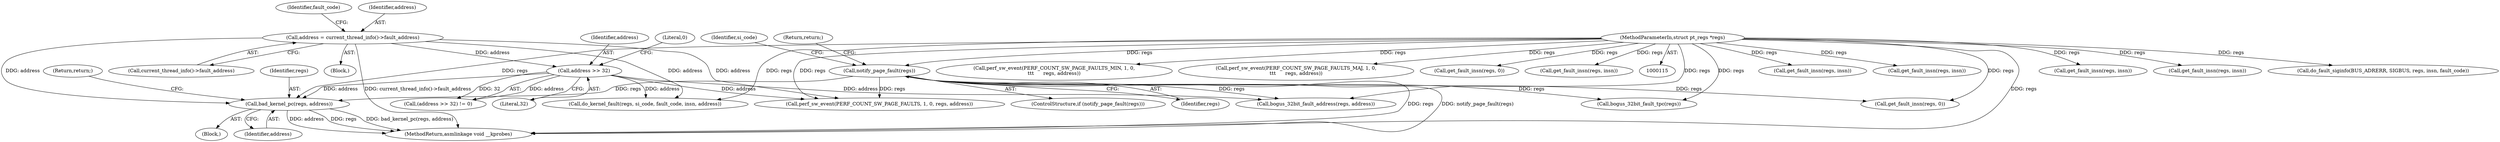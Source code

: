 digraph "0_linux_a8b0ca17b80e92faab46ee7179ba9e99ccb61233_44@pointer" {
"1000229" [label="(Call,bad_kernel_pc(regs, address))"];
"1000138" [label="(Call,notify_page_fault(regs))"];
"1000116" [label="(MethodParameterIn,struct pt_regs *regs)"];
"1000186" [label="(Call,address >> 32)"];
"1000144" [label="(Call,address = current_thread_info()->fault_address)"];
"1000640" [label="(Call,get_fault_insn(regs, insn))"];
"1000140" [label="(Return,return;)"];
"1000354" [label="(Call,get_fault_insn(regs, insn))"];
"1000185" [label="(Call,(address >> 32) != 0)"];
"1000239" [label="(Call,perf_sw_event(PERF_COUNT_SW_PAGE_FAULTS, 1, 0, regs, address))"];
"1000232" [label="(Return,return;)"];
"1000633" [label="(Call,get_fault_insn(regs, 0))"];
"1000228" [label="(Block,)"];
"1000146" [label="(Call,current_thread_info()->fault_address)"];
"1000230" [label="(Identifier,regs)"];
"1000144" [label="(Call,address = current_thread_info()->fault_address)"];
"1000661" [label="(MethodReturn,asmlinkage void __kprobes)"];
"1000188" [label="(Literal,32)"];
"1000601" [label="(Call,do_kernel_fault(regs, si_code, fault_code, insn, address))"];
"1000611" [label="(Call,get_fault_insn(regs, insn))"];
"1000152" [label="(Identifier,fault_code)"];
"1000229" [label="(Call,bad_kernel_pc(regs, address))"];
"1000268" [label="(Call,get_fault_insn(regs, insn))"];
"1000648" [label="(Call,do_fault_siginfo(BUS_ADRERR, SIGBUS, regs, insn, fault_code))"];
"1000186" [label="(Call,address >> 32)"];
"1000189" [label="(Literal,0)"];
"1000191" [label="(Call,bogus_32bit_fault_address(regs, address))"];
"1000521" [label="(Call,perf_sw_event(PERF_COUNT_SW_PAGE_FAULTS_MIN, 1, 0,\n\t\t\t      regs, address))"];
"1000138" [label="(Call,notify_page_fault(regs))"];
"1000145" [label="(Identifier,address)"];
"1000137" [label="(ControlStructure,if (notify_page_fault(regs)))"];
"1000139" [label="(Identifier,regs)"];
"1000231" [label="(Identifier,address)"];
"1000509" [label="(Call,perf_sw_event(PERF_COUNT_SW_PAGE_FAULTS_MAJ, 1, 0,\n\t\t\t      regs, address))"];
"1000116" [label="(MethodParameterIn,struct pt_regs *regs)"];
"1000187" [label="(Identifier,address)"];
"1000142" [label="(Identifier,si_code)"];
"1000117" [label="(Block,)"];
"1000180" [label="(Call,bogus_32bit_fault_tpc(regs))"];
"1000307" [label="(Call,get_fault_insn(regs, 0))"];
"1000592" [label="(Call,get_fault_insn(regs, insn))"];
"1000229" -> "1000228"  [label="AST: "];
"1000229" -> "1000231"  [label="CFG: "];
"1000230" -> "1000229"  [label="AST: "];
"1000231" -> "1000229"  [label="AST: "];
"1000232" -> "1000229"  [label="CFG: "];
"1000229" -> "1000661"  [label="DDG: bad_kernel_pc(regs, address)"];
"1000229" -> "1000661"  [label="DDG: address"];
"1000229" -> "1000661"  [label="DDG: regs"];
"1000138" -> "1000229"  [label="DDG: regs"];
"1000116" -> "1000229"  [label="DDG: regs"];
"1000186" -> "1000229"  [label="DDG: address"];
"1000144" -> "1000229"  [label="DDG: address"];
"1000138" -> "1000137"  [label="AST: "];
"1000138" -> "1000139"  [label="CFG: "];
"1000139" -> "1000138"  [label="AST: "];
"1000140" -> "1000138"  [label="CFG: "];
"1000142" -> "1000138"  [label="CFG: "];
"1000138" -> "1000661"  [label="DDG: regs"];
"1000138" -> "1000661"  [label="DDG: notify_page_fault(regs)"];
"1000116" -> "1000138"  [label="DDG: regs"];
"1000138" -> "1000180"  [label="DDG: regs"];
"1000138" -> "1000191"  [label="DDG: regs"];
"1000138" -> "1000239"  [label="DDG: regs"];
"1000138" -> "1000633"  [label="DDG: regs"];
"1000116" -> "1000115"  [label="AST: "];
"1000116" -> "1000661"  [label="DDG: regs"];
"1000116" -> "1000180"  [label="DDG: regs"];
"1000116" -> "1000191"  [label="DDG: regs"];
"1000116" -> "1000239"  [label="DDG: regs"];
"1000116" -> "1000268"  [label="DDG: regs"];
"1000116" -> "1000307"  [label="DDG: regs"];
"1000116" -> "1000354"  [label="DDG: regs"];
"1000116" -> "1000509"  [label="DDG: regs"];
"1000116" -> "1000521"  [label="DDG: regs"];
"1000116" -> "1000592"  [label="DDG: regs"];
"1000116" -> "1000601"  [label="DDG: regs"];
"1000116" -> "1000611"  [label="DDG: regs"];
"1000116" -> "1000633"  [label="DDG: regs"];
"1000116" -> "1000640"  [label="DDG: regs"];
"1000116" -> "1000648"  [label="DDG: regs"];
"1000186" -> "1000185"  [label="AST: "];
"1000186" -> "1000188"  [label="CFG: "];
"1000187" -> "1000186"  [label="AST: "];
"1000188" -> "1000186"  [label="AST: "];
"1000189" -> "1000186"  [label="CFG: "];
"1000186" -> "1000185"  [label="DDG: address"];
"1000186" -> "1000185"  [label="DDG: 32"];
"1000144" -> "1000186"  [label="DDG: address"];
"1000186" -> "1000191"  [label="DDG: address"];
"1000186" -> "1000239"  [label="DDG: address"];
"1000186" -> "1000601"  [label="DDG: address"];
"1000144" -> "1000117"  [label="AST: "];
"1000144" -> "1000146"  [label="CFG: "];
"1000145" -> "1000144"  [label="AST: "];
"1000146" -> "1000144"  [label="AST: "];
"1000152" -> "1000144"  [label="CFG: "];
"1000144" -> "1000661"  [label="DDG: current_thread_info()->fault_address"];
"1000144" -> "1000239"  [label="DDG: address"];
"1000144" -> "1000601"  [label="DDG: address"];
}
